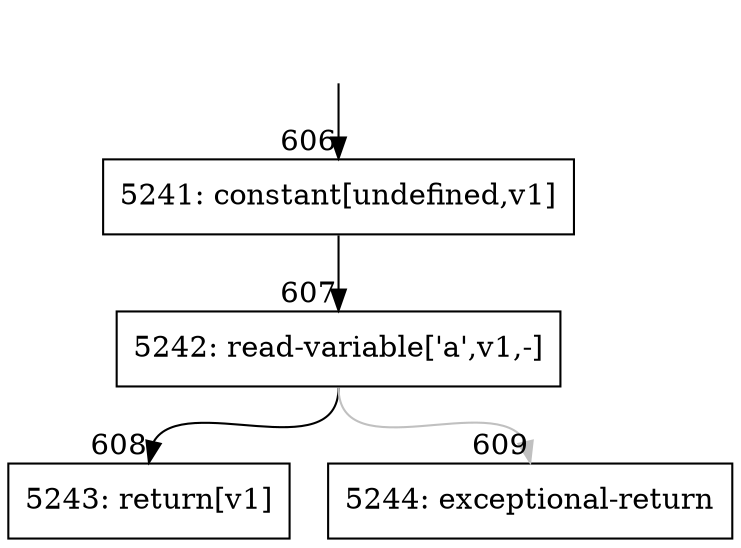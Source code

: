 digraph {
rankdir="TD"
BB_entry21[shape=none,label=""];
BB_entry21 -> BB606 [tailport=s, headport=n, headlabel="    606"]
BB606 [shape=record label="{5241: constant[undefined,v1]}" ] 
BB606 -> BB607 [tailport=s, headport=n, headlabel="      607"]
BB607 [shape=record label="{5242: read-variable['a',v1,-]}" ] 
BB607 -> BB608 [tailport=s, headport=n, headlabel="      608"]
BB607 -> BB609 [tailport=s, headport=n, color=gray, headlabel="      609"]
BB608 [shape=record label="{5243: return[v1]}" ] 
BB609 [shape=record label="{5244: exceptional-return}" ] 
//#$~ 198
}
